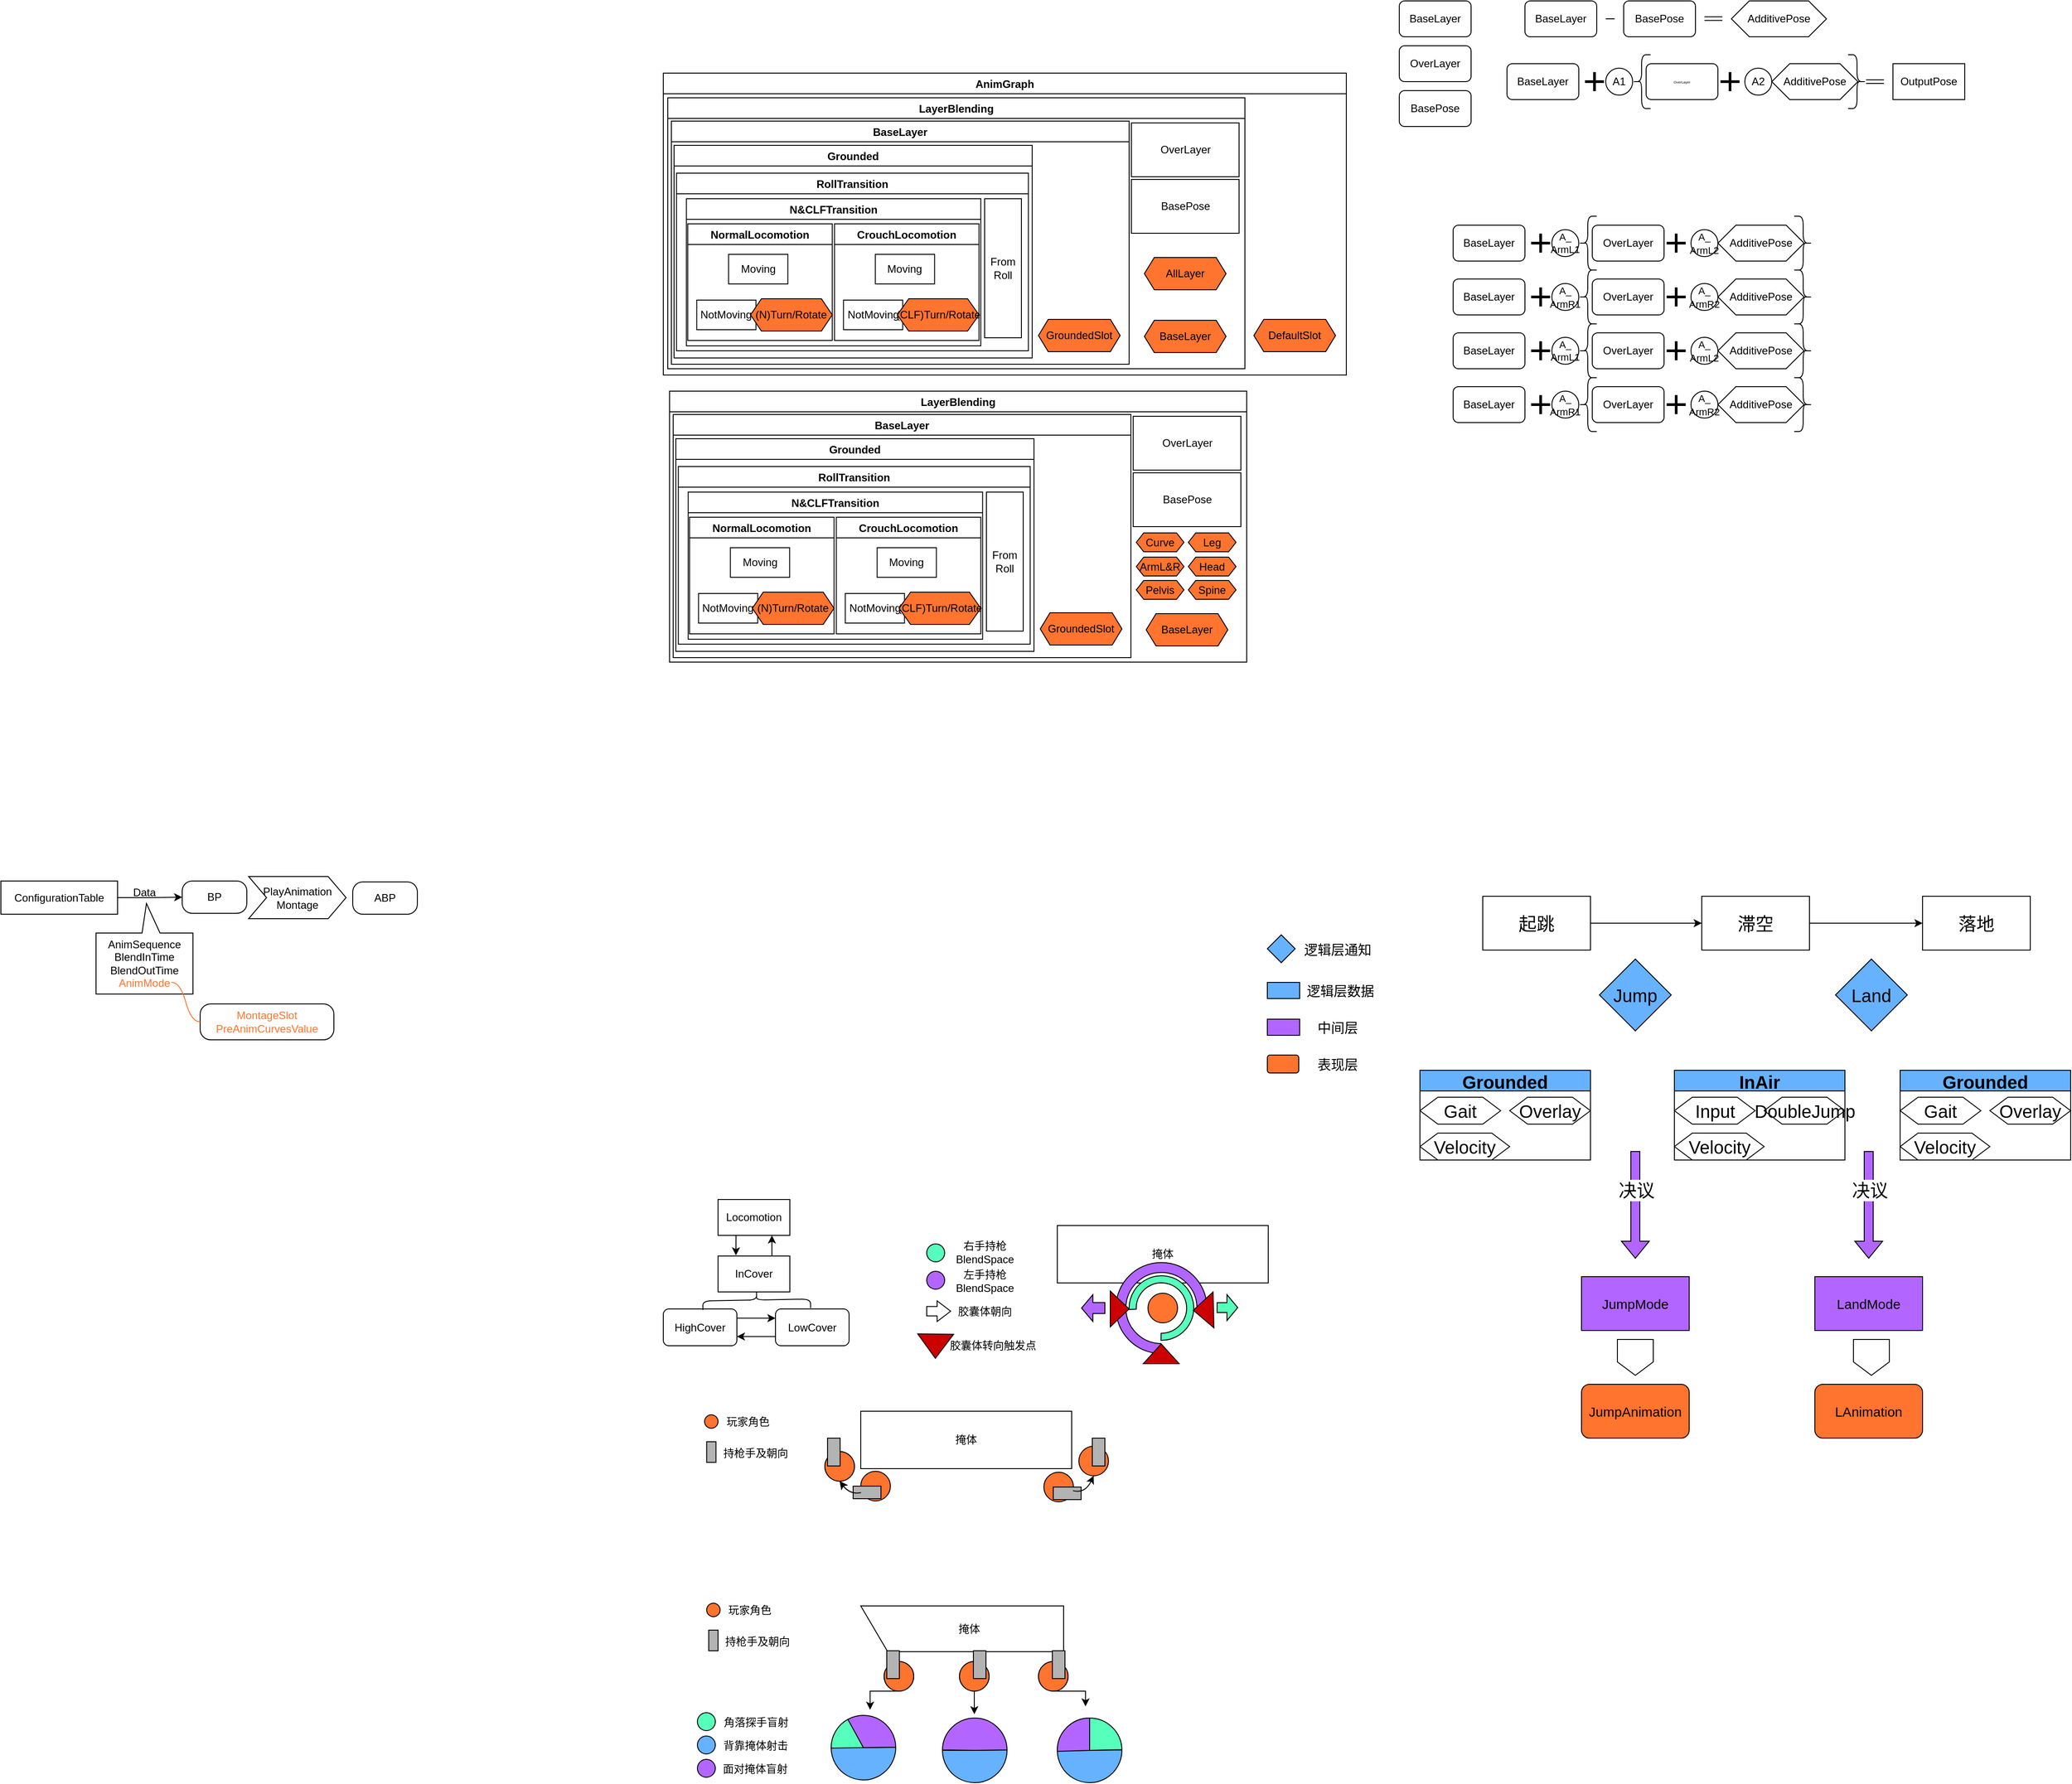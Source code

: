 <mxfile version="17.4.4" type="github">
  <diagram id="vrn0HeVkJkGQ8uHqAP4W" name="Page-1">
    <mxGraphModel dx="2832" dy="641" grid="0" gridSize="10" guides="1" tooltips="1" connect="1" arrows="1" fold="1" page="1" pageScale="1" pageWidth="827" pageHeight="1169" math="0" shadow="0">
      <root>
        <mxCell id="0" />
        <mxCell id="1" parent="0" />
        <mxCell id="hrSe9kSzbhexD2XqMXGz-36" value="" style="shape=manualInput;whiteSpace=wrap;html=1;fillColor=#FFFFFF;rotation=-90;verticalAlign=middle;horizontal=1;" parent="1" vertex="1">
          <mxGeometry x="-462.5" y="1951.5" width="51" height="226" as="geometry" />
        </mxCell>
        <mxCell id="xuFwdp0xskdRImY5IUV7-2" value="BaseLayer" style="rounded=1;whiteSpace=wrap;html=1;" parent="1" vertex="1">
          <mxGeometry x="50" y="250" width="80" height="40" as="geometry" />
        </mxCell>
        <mxCell id="xuFwdp0xskdRImY5IUV7-3" value="OverLayer" style="rounded=1;whiteSpace=wrap;html=1;" parent="1" vertex="1">
          <mxGeometry x="50" y="300" width="80" height="40" as="geometry" />
        </mxCell>
        <mxCell id="xuFwdp0xskdRImY5IUV7-4" value="BasePose" style="rounded=1;whiteSpace=wrap;html=1;" parent="1" vertex="1">
          <mxGeometry x="50" y="350" width="80" height="40" as="geometry" />
        </mxCell>
        <mxCell id="xuFwdp0xskdRImY5IUV7-5" value="BaseLayer" style="rounded=1;whiteSpace=wrap;html=1;" parent="1" vertex="1">
          <mxGeometry x="190" y="250" width="80" height="40" as="geometry" />
        </mxCell>
        <mxCell id="xuFwdp0xskdRImY5IUV7-6" value="BasePose" style="rounded=1;whiteSpace=wrap;html=1;" parent="1" vertex="1">
          <mxGeometry x="300" y="250" width="80" height="40" as="geometry" />
        </mxCell>
        <mxCell id="xuFwdp0xskdRImY5IUV7-7" value="" style="endArrow=none;html=1;rounded=0;" parent="1" edge="1">
          <mxGeometry width="50" height="50" relative="1" as="geometry">
            <mxPoint x="280" y="270" as="sourcePoint" />
            <mxPoint x="290" y="270" as="targetPoint" />
          </mxGeometry>
        </mxCell>
        <mxCell id="xuFwdp0xskdRImY5IUV7-11" value="AdditivePose" style="shape=hexagon;perimeter=hexagonPerimeter2;whiteSpace=wrap;html=1;fixedSize=1;" parent="1" vertex="1">
          <mxGeometry x="420" y="250" width="106" height="40" as="geometry" />
        </mxCell>
        <mxCell id="xuFwdp0xskdRImY5IUV7-12" value="BaseLayer" style="rounded=1;whiteSpace=wrap;html=1;" parent="1" vertex="1">
          <mxGeometry x="170" y="320" width="80" height="40" as="geometry" />
        </mxCell>
        <mxCell id="xuFwdp0xskdRImY5IUV7-13" value="&lt;font style=&quot;font-size: 4px&quot;&gt;OverLayer&lt;/font&gt;" style="rounded=1;whiteSpace=wrap;html=1;fontSize=5;" parent="1" vertex="1">
          <mxGeometry x="325" y="320" width="80" height="40" as="geometry" />
        </mxCell>
        <mxCell id="xuFwdp0xskdRImY5IUV7-14" value="AdditivePose" style="shape=hexagon;perimeter=hexagonPerimeter2;whiteSpace=wrap;html=1;fixedSize=1;" parent="1" vertex="1">
          <mxGeometry x="465" y="320" width="96" height="40" as="geometry" />
        </mxCell>
        <mxCell id="xuFwdp0xskdRImY5IUV7-15" value="" style="shape=umlDestroy;whiteSpace=wrap;html=1;strokeWidth=3;rotation=45;" parent="1" vertex="1">
          <mxGeometry x="411" y="332.5" width="15" height="15" as="geometry" />
        </mxCell>
        <mxCell id="xuFwdp0xskdRImY5IUV7-16" value="" style="shape=umlDestroy;whiteSpace=wrap;html=1;strokeWidth=3;rotation=45;" parent="1" vertex="1">
          <mxGeometry x="260" y="332.5" width="15" height="15" as="geometry" />
        </mxCell>
        <mxCell id="xuFwdp0xskdRImY5IUV7-18" value="" style="shape=link;html=1;rounded=0;" parent="1" edge="1">
          <mxGeometry relative="1" as="geometry">
            <mxPoint x="570" y="340" as="sourcePoint" />
            <mxPoint x="590" y="340" as="targetPoint" />
          </mxGeometry>
        </mxCell>
        <mxCell id="xuFwdp0xskdRImY5IUV7-20" value="" style="shape=link;html=1;rounded=0;" parent="1" edge="1">
          <mxGeometry relative="1" as="geometry">
            <mxPoint x="410" y="269.71" as="sourcePoint" />
            <mxPoint x="390" y="269.71" as="targetPoint" />
          </mxGeometry>
        </mxCell>
        <mxCell id="xuFwdp0xskdRImY5IUV7-22" value="OutputPose" style="rounded=0;whiteSpace=wrap;html=1;" parent="1" vertex="1">
          <mxGeometry x="600" y="320" width="80" height="40" as="geometry" />
        </mxCell>
        <mxCell id="xuFwdp0xskdRImY5IUV7-25" value="" style="shape=curlyBracket;whiteSpace=wrap;html=1;rounded=1;" parent="1" vertex="1">
          <mxGeometry x="310" y="310" width="20" height="60" as="geometry" />
        </mxCell>
        <mxCell id="xuFwdp0xskdRImY5IUV7-26" value="" style="shape=curlyBracket;whiteSpace=wrap;html=1;rounded=1;flipH=1;" parent="1" vertex="1">
          <mxGeometry x="550" y="310" width="20" height="60" as="geometry" />
        </mxCell>
        <mxCell id="xuFwdp0xskdRImY5IUV7-27" value="A1" style="ellipse;whiteSpace=wrap;html=1;aspect=fixed;" parent="1" vertex="1">
          <mxGeometry x="280" y="325" width="30" height="30" as="geometry" />
        </mxCell>
        <mxCell id="xuFwdp0xskdRImY5IUV7-28" value="A2" style="ellipse;whiteSpace=wrap;html=1;aspect=fixed;" parent="1" vertex="1">
          <mxGeometry x="435" y="325" width="30" height="30" as="geometry" />
        </mxCell>
        <mxCell id="xuFwdp0xskdRImY5IUV7-37" value="BaseLayer" style="rounded=1;whiteSpace=wrap;html=1;" parent="1" vertex="1">
          <mxGeometry x="110" y="500" width="80" height="40" as="geometry" />
        </mxCell>
        <mxCell id="xuFwdp0xskdRImY5IUV7-38" value="OverLayer" style="rounded=1;whiteSpace=wrap;html=1;" parent="1" vertex="1">
          <mxGeometry x="265" y="500" width="80" height="40" as="geometry" />
        </mxCell>
        <mxCell id="xuFwdp0xskdRImY5IUV7-39" value="AdditivePose" style="shape=hexagon;perimeter=hexagonPerimeter2;whiteSpace=wrap;html=1;fixedSize=1;" parent="1" vertex="1">
          <mxGeometry x="405" y="500" width="96" height="40" as="geometry" />
        </mxCell>
        <mxCell id="xuFwdp0xskdRImY5IUV7-40" value="" style="shape=umlDestroy;whiteSpace=wrap;html=1;strokeWidth=3;rotation=45;" parent="1" vertex="1">
          <mxGeometry x="351" y="512.5" width="15" height="15" as="geometry" />
        </mxCell>
        <mxCell id="xuFwdp0xskdRImY5IUV7-41" value="" style="shape=umlDestroy;whiteSpace=wrap;html=1;strokeWidth=3;rotation=45;" parent="1" vertex="1">
          <mxGeometry x="200" y="512.5" width="15" height="15" as="geometry" />
        </mxCell>
        <mxCell id="xuFwdp0xskdRImY5IUV7-42" value="" style="shape=curlyBracket;whiteSpace=wrap;html=1;rounded=1;" parent="1" vertex="1">
          <mxGeometry x="250" y="490" width="20" height="60" as="geometry" />
        </mxCell>
        <mxCell id="xuFwdp0xskdRImY5IUV7-43" value="" style="shape=curlyBracket;whiteSpace=wrap;html=1;rounded=1;flipH=1;" parent="1" vertex="1">
          <mxGeometry x="490" y="490" width="20" height="60" as="geometry" />
        </mxCell>
        <mxCell id="xuFwdp0xskdRImY5IUV7-44" value="&lt;p style=&quot;font-size: 11px&quot;&gt;&lt;font style=&quot;font-size: 11px ; line-height: 1&quot;&gt;A_&lt;br style=&quot;font-size: 11px&quot;&gt;&lt;/font&gt;&lt;font style=&quot;font-size: 11px ; line-height: 1&quot;&gt;ArmL1&lt;/font&gt;&lt;/p&gt;" style="ellipse;whiteSpace=wrap;html=1;aspect=fixed;fontSize=9;align=center;" parent="1" vertex="1">
          <mxGeometry x="220" y="505" width="30" height="30" as="geometry" />
        </mxCell>
        <mxCell id="xuFwdp0xskdRImY5IUV7-45" value="&lt;font style=&quot;font-size: 11px ; line-height: 1&quot;&gt;A_&lt;br&gt;&lt;/font&gt;&lt;font style=&quot;font-size: 11px ; line-height: 1&quot;&gt;ArmL2&lt;/font&gt;" style="ellipse;whiteSpace=wrap;html=1;aspect=fixed;" parent="1" vertex="1">
          <mxGeometry x="375" y="505" width="30" height="30" as="geometry" />
        </mxCell>
        <mxCell id="xuFwdp0xskdRImY5IUV7-46" value="BaseLayer" style="rounded=1;whiteSpace=wrap;html=1;" parent="1" vertex="1">
          <mxGeometry x="110" y="560" width="80" height="40" as="geometry" />
        </mxCell>
        <mxCell id="xuFwdp0xskdRImY5IUV7-47" value="OverLayer" style="rounded=1;whiteSpace=wrap;html=1;" parent="1" vertex="1">
          <mxGeometry x="265" y="560" width="80" height="40" as="geometry" />
        </mxCell>
        <mxCell id="xuFwdp0xskdRImY5IUV7-48" value="AdditivePose" style="shape=hexagon;perimeter=hexagonPerimeter2;whiteSpace=wrap;html=1;fixedSize=1;" parent="1" vertex="1">
          <mxGeometry x="405" y="560" width="96" height="40" as="geometry" />
        </mxCell>
        <mxCell id="xuFwdp0xskdRImY5IUV7-49" value="" style="shape=umlDestroy;whiteSpace=wrap;html=1;strokeWidth=3;rotation=45;" parent="1" vertex="1">
          <mxGeometry x="351" y="572.5" width="15" height="15" as="geometry" />
        </mxCell>
        <mxCell id="xuFwdp0xskdRImY5IUV7-50" value="" style="shape=umlDestroy;whiteSpace=wrap;html=1;strokeWidth=3;rotation=45;" parent="1" vertex="1">
          <mxGeometry x="200" y="572.5" width="15" height="15" as="geometry" />
        </mxCell>
        <mxCell id="xuFwdp0xskdRImY5IUV7-51" value="" style="shape=curlyBracket;whiteSpace=wrap;html=1;rounded=1;" parent="1" vertex="1">
          <mxGeometry x="250" y="550" width="20" height="60" as="geometry" />
        </mxCell>
        <mxCell id="xuFwdp0xskdRImY5IUV7-52" value="" style="shape=curlyBracket;whiteSpace=wrap;html=1;rounded=1;flipH=1;" parent="1" vertex="1">
          <mxGeometry x="490" y="550" width="20" height="60" as="geometry" />
        </mxCell>
        <mxCell id="xuFwdp0xskdRImY5IUV7-53" value="&lt;font style=&quot;font-size: 11px ; line-height: 1&quot;&gt;A_&lt;br&gt;&lt;/font&gt;&lt;font style=&quot;font-size: 11px ; line-height: 1&quot;&gt;ArmR1&lt;/font&gt;" style="ellipse;whiteSpace=wrap;html=1;aspect=fixed;" parent="1" vertex="1">
          <mxGeometry x="220" y="565" width="30" height="30" as="geometry" />
        </mxCell>
        <mxCell id="xuFwdp0xskdRImY5IUV7-54" value="&lt;font style=&quot;font-size: 11px ; line-height: 1&quot;&gt;A_&lt;br&gt;&lt;/font&gt;&lt;font style=&quot;font-size: 11px ; line-height: 1&quot;&gt;ArmR2&lt;/font&gt;" style="ellipse;whiteSpace=wrap;html=1;aspect=fixed;" parent="1" vertex="1">
          <mxGeometry x="375" y="565" width="30" height="30" as="geometry" />
        </mxCell>
        <mxCell id="5t36PK5r0zmvd9MRUijt-1" value="BaseLayer" style="rounded=1;whiteSpace=wrap;html=1;" parent="1" vertex="1">
          <mxGeometry x="110" y="620" width="80" height="40" as="geometry" />
        </mxCell>
        <mxCell id="5t36PK5r0zmvd9MRUijt-2" value="OverLayer" style="rounded=1;whiteSpace=wrap;html=1;" parent="1" vertex="1">
          <mxGeometry x="265" y="620" width="80" height="40" as="geometry" />
        </mxCell>
        <mxCell id="5t36PK5r0zmvd9MRUijt-3" value="AdditivePose" style="shape=hexagon;perimeter=hexagonPerimeter2;whiteSpace=wrap;html=1;fixedSize=1;" parent="1" vertex="1">
          <mxGeometry x="405" y="620" width="96" height="40" as="geometry" />
        </mxCell>
        <mxCell id="5t36PK5r0zmvd9MRUijt-4" value="" style="shape=umlDestroy;whiteSpace=wrap;html=1;strokeWidth=3;rotation=45;" parent="1" vertex="1">
          <mxGeometry x="351" y="632.5" width="15" height="15" as="geometry" />
        </mxCell>
        <mxCell id="5t36PK5r0zmvd9MRUijt-5" value="" style="shape=umlDestroy;whiteSpace=wrap;html=1;strokeWidth=3;rotation=45;" parent="1" vertex="1">
          <mxGeometry x="200" y="632.5" width="15" height="15" as="geometry" />
        </mxCell>
        <mxCell id="5t36PK5r0zmvd9MRUijt-6" value="" style="shape=curlyBracket;whiteSpace=wrap;html=1;rounded=1;" parent="1" vertex="1">
          <mxGeometry x="250" y="610" width="20" height="60" as="geometry" />
        </mxCell>
        <mxCell id="5t36PK5r0zmvd9MRUijt-7" value="" style="shape=curlyBracket;whiteSpace=wrap;html=1;rounded=1;flipH=1;" parent="1" vertex="1">
          <mxGeometry x="490" y="610" width="20" height="60" as="geometry" />
        </mxCell>
        <mxCell id="5t36PK5r0zmvd9MRUijt-8" value="&lt;p style=&quot;font-size: 11px&quot;&gt;&lt;font style=&quot;font-size: 11px ; line-height: 1&quot;&gt;A_&lt;br style=&quot;font-size: 11px&quot;&gt;&lt;/font&gt;&lt;font style=&quot;font-size: 11px ; line-height: 1&quot;&gt;ArmL1&lt;/font&gt;&lt;/p&gt;" style="ellipse;whiteSpace=wrap;html=1;aspect=fixed;fontSize=9;align=center;" parent="1" vertex="1">
          <mxGeometry x="220" y="625" width="30" height="30" as="geometry" />
        </mxCell>
        <mxCell id="5t36PK5r0zmvd9MRUijt-9" value="&lt;font style=&quot;font-size: 11px ; line-height: 1&quot;&gt;A_&lt;br&gt;&lt;/font&gt;&lt;font style=&quot;font-size: 11px ; line-height: 1&quot;&gt;ArmL2&lt;/font&gt;" style="ellipse;whiteSpace=wrap;html=1;aspect=fixed;" parent="1" vertex="1">
          <mxGeometry x="375" y="625" width="30" height="30" as="geometry" />
        </mxCell>
        <mxCell id="5t36PK5r0zmvd9MRUijt-10" value="BaseLayer" style="rounded=1;whiteSpace=wrap;html=1;" parent="1" vertex="1">
          <mxGeometry x="110" y="680" width="80" height="40" as="geometry" />
        </mxCell>
        <mxCell id="5t36PK5r0zmvd9MRUijt-11" value="OverLayer" style="rounded=1;whiteSpace=wrap;html=1;" parent="1" vertex="1">
          <mxGeometry x="265" y="680" width="80" height="40" as="geometry" />
        </mxCell>
        <mxCell id="5t36PK5r0zmvd9MRUijt-12" value="AdditivePose" style="shape=hexagon;perimeter=hexagonPerimeter2;whiteSpace=wrap;html=1;fixedSize=1;" parent="1" vertex="1">
          <mxGeometry x="405" y="680" width="96" height="40" as="geometry" />
        </mxCell>
        <mxCell id="5t36PK5r0zmvd9MRUijt-13" value="" style="shape=umlDestroy;whiteSpace=wrap;html=1;strokeWidth=3;rotation=45;" parent="1" vertex="1">
          <mxGeometry x="351" y="692.5" width="15" height="15" as="geometry" />
        </mxCell>
        <mxCell id="5t36PK5r0zmvd9MRUijt-14" value="" style="shape=umlDestroy;whiteSpace=wrap;html=1;strokeWidth=3;rotation=45;" parent="1" vertex="1">
          <mxGeometry x="200" y="692.5" width="15" height="15" as="geometry" />
        </mxCell>
        <mxCell id="5t36PK5r0zmvd9MRUijt-15" value="" style="shape=curlyBracket;whiteSpace=wrap;html=1;rounded=1;" parent="1" vertex="1">
          <mxGeometry x="250" y="670" width="20" height="60" as="geometry" />
        </mxCell>
        <mxCell id="5t36PK5r0zmvd9MRUijt-16" value="" style="shape=curlyBracket;whiteSpace=wrap;html=1;rounded=1;flipH=1;" parent="1" vertex="1">
          <mxGeometry x="490" y="670" width="20" height="60" as="geometry" />
        </mxCell>
        <mxCell id="5t36PK5r0zmvd9MRUijt-17" value="&lt;font style=&quot;font-size: 11px ; line-height: 1&quot;&gt;A_&lt;br&gt;&lt;/font&gt;&lt;font style=&quot;font-size: 11px ; line-height: 1&quot;&gt;ArmR1&lt;/font&gt;" style="ellipse;whiteSpace=wrap;html=1;aspect=fixed;" parent="1" vertex="1">
          <mxGeometry x="220" y="685" width="30" height="30" as="geometry" />
        </mxCell>
        <mxCell id="5t36PK5r0zmvd9MRUijt-18" value="&lt;font style=&quot;font-size: 11px ; line-height: 1&quot;&gt;A_&lt;br&gt;&lt;/font&gt;&lt;font style=&quot;font-size: 11px ; line-height: 1&quot;&gt;ArmR2&lt;/font&gt;" style="ellipse;whiteSpace=wrap;html=1;aspect=fixed;" parent="1" vertex="1">
          <mxGeometry x="375" y="685" width="30" height="30" as="geometry" />
        </mxCell>
        <mxCell id="IGxMuxNKU_5qsN4qUuhu-4" style="edgeStyle=orthogonalEdgeStyle;rounded=0;orthogonalLoop=1;jettySize=auto;html=1;exitX=1;exitY=0.5;exitDx=0;exitDy=0;entryX=0;entryY=0.5;entryDx=0;entryDy=0;fontSize=20;" parent="1" source="IGxMuxNKU_5qsN4qUuhu-1" target="IGxMuxNKU_5qsN4qUuhu-2" edge="1">
          <mxGeometry relative="1" as="geometry" />
        </mxCell>
        <mxCell id="IGxMuxNKU_5qsN4qUuhu-1" value="&lt;font style=&quot;font-size: 20px&quot;&gt;起跳&lt;/font&gt;" style="rounded=0;whiteSpace=wrap;html=1;" parent="1" vertex="1">
          <mxGeometry x="143" y="1248" width="120" height="60" as="geometry" />
        </mxCell>
        <mxCell id="IGxMuxNKU_5qsN4qUuhu-5" style="edgeStyle=orthogonalEdgeStyle;rounded=0;orthogonalLoop=1;jettySize=auto;html=1;exitX=1;exitY=0.5;exitDx=0;exitDy=0;entryX=0;entryY=0.5;entryDx=0;entryDy=0;fontSize=20;" parent="1" source="IGxMuxNKU_5qsN4qUuhu-2" target="IGxMuxNKU_5qsN4qUuhu-3" edge="1">
          <mxGeometry relative="1" as="geometry" />
        </mxCell>
        <mxCell id="IGxMuxNKU_5qsN4qUuhu-2" value="&lt;font style=&quot;font-size: 20px&quot;&gt;滞空&lt;/font&gt;" style="rounded=0;whiteSpace=wrap;html=1;" parent="1" vertex="1">
          <mxGeometry x="387" y="1248" width="120" height="60" as="geometry" />
        </mxCell>
        <mxCell id="IGxMuxNKU_5qsN4qUuhu-3" value="&lt;span style=&quot;font-size: 20px&quot;&gt;落地&lt;/span&gt;" style="rounded=0;whiteSpace=wrap;html=1;" parent="1" vertex="1">
          <mxGeometry x="633" y="1248" width="120" height="60" as="geometry" />
        </mxCell>
        <mxCell id="IGxMuxNKU_5qsN4qUuhu-6" value="Jump" style="rhombus;whiteSpace=wrap;html=1;fontSize=20;fillColor=#66B2FF;" parent="1" vertex="1">
          <mxGeometry x="273" y="1318" width="80" height="80" as="geometry" />
        </mxCell>
        <mxCell id="IGxMuxNKU_5qsN4qUuhu-7" value="Land" style="rhombus;whiteSpace=wrap;html=1;fontSize=20;fillColor=#66B2FF;" parent="1" vertex="1">
          <mxGeometry x="536" y="1318" width="80" height="80" as="geometry" />
        </mxCell>
        <mxCell id="IGxMuxNKU_5qsN4qUuhu-8" value="Grounded" style="swimlane;fontSize=20;fillColor=#66B2FF;" parent="1" vertex="1">
          <mxGeometry x="73" y="1442" width="190" height="100" as="geometry">
            <mxRectangle x="10" y="1340" width="130" height="30" as="alternateBounds" />
          </mxGeometry>
        </mxCell>
        <mxCell id="IGxMuxNKU_5qsN4qUuhu-9" value="Gait" style="shape=hexagon;perimeter=hexagonPerimeter2;whiteSpace=wrap;html=1;fixedSize=1;fontSize=20;" parent="IGxMuxNKU_5qsN4qUuhu-8" vertex="1">
          <mxGeometry y="30" width="90" height="30" as="geometry" />
        </mxCell>
        <mxCell id="IGxMuxNKU_5qsN4qUuhu-12" value="Velocity" style="shape=hexagon;perimeter=hexagonPerimeter2;whiteSpace=wrap;html=1;fixedSize=1;fontSize=20;" parent="IGxMuxNKU_5qsN4qUuhu-8" vertex="1">
          <mxGeometry y="70" width="100" height="30" as="geometry" />
        </mxCell>
        <mxCell id="IGxMuxNKU_5qsN4qUuhu-13" value="Overlay" style="shape=hexagon;perimeter=hexagonPerimeter2;whiteSpace=wrap;html=1;fixedSize=1;fontSize=20;" parent="IGxMuxNKU_5qsN4qUuhu-8" vertex="1">
          <mxGeometry x="100" y="30" width="90" height="30" as="geometry" />
        </mxCell>
        <mxCell id="IGxMuxNKU_5qsN4qUuhu-14" value="InAir" style="swimlane;fontSize=20;fillColor=#66B2FF;" parent="1" vertex="1">
          <mxGeometry x="356.5" y="1442" width="190" height="100" as="geometry">
            <mxRectangle x="10" y="1340" width="130" height="30" as="alternateBounds" />
          </mxGeometry>
        </mxCell>
        <mxCell id="IGxMuxNKU_5qsN4qUuhu-15" value="Input" style="shape=hexagon;perimeter=hexagonPerimeter2;whiteSpace=wrap;html=1;fixedSize=1;fontSize=20;" parent="IGxMuxNKU_5qsN4qUuhu-14" vertex="1">
          <mxGeometry y="30" width="90" height="30" as="geometry" />
        </mxCell>
        <mxCell id="IGxMuxNKU_5qsN4qUuhu-16" value="Velocity" style="shape=hexagon;perimeter=hexagonPerimeter2;whiteSpace=wrap;html=1;fixedSize=1;fontSize=20;" parent="IGxMuxNKU_5qsN4qUuhu-14" vertex="1">
          <mxGeometry y="70" width="100" height="30" as="geometry" />
        </mxCell>
        <mxCell id="IGxMuxNKU_5qsN4qUuhu-17" value="DoubleJump" style="shape=hexagon;perimeter=hexagonPerimeter2;whiteSpace=wrap;html=1;fixedSize=1;fontSize=20;" parent="IGxMuxNKU_5qsN4qUuhu-14" vertex="1">
          <mxGeometry x="100" y="30" width="90" height="30" as="geometry" />
        </mxCell>
        <mxCell id="IGxMuxNKU_5qsN4qUuhu-18" value="Grounded" style="swimlane;fontSize=20;fillColor=#66B2FF;" parent="1" vertex="1">
          <mxGeometry x="608" y="1442" width="190" height="100" as="geometry">
            <mxRectangle x="10" y="1340" width="130" height="30" as="alternateBounds" />
          </mxGeometry>
        </mxCell>
        <mxCell id="IGxMuxNKU_5qsN4qUuhu-19" value="Gait" style="shape=hexagon;perimeter=hexagonPerimeter2;whiteSpace=wrap;html=1;fixedSize=1;fontSize=20;" parent="IGxMuxNKU_5qsN4qUuhu-18" vertex="1">
          <mxGeometry y="30" width="90" height="30" as="geometry" />
        </mxCell>
        <mxCell id="IGxMuxNKU_5qsN4qUuhu-20" value="Velocity" style="shape=hexagon;perimeter=hexagonPerimeter2;whiteSpace=wrap;html=1;fixedSize=1;fontSize=20;" parent="IGxMuxNKU_5qsN4qUuhu-18" vertex="1">
          <mxGeometry y="70" width="100" height="30" as="geometry" />
        </mxCell>
        <mxCell id="IGxMuxNKU_5qsN4qUuhu-21" value="Overlay" style="shape=hexagon;perimeter=hexagonPerimeter2;whiteSpace=wrap;html=1;fixedSize=1;fontSize=20;" parent="IGxMuxNKU_5qsN4qUuhu-18" vertex="1">
          <mxGeometry x="100" y="30" width="90" height="30" as="geometry" />
        </mxCell>
        <mxCell id="IGxMuxNKU_5qsN4qUuhu-22" value="" style="shape=flexArrow;endArrow=classic;html=1;rounded=0;fontSize=20;fillColor=#B266FF;" parent="1" edge="1">
          <mxGeometry width="50" height="50" relative="1" as="geometry">
            <mxPoint x="313" y="1532" as="sourcePoint" />
            <mxPoint x="313" y="1652" as="targetPoint" />
          </mxGeometry>
        </mxCell>
        <mxCell id="IGxMuxNKU_5qsN4qUuhu-23" value="决议" style="edgeLabel;html=1;align=center;verticalAlign=middle;resizable=0;points=[];fontSize=20;" parent="IGxMuxNKU_5qsN4qUuhu-22" vertex="1" connectable="0">
          <mxGeometry x="-0.283" y="1" relative="1" as="geometry">
            <mxPoint as="offset" />
          </mxGeometry>
        </mxCell>
        <mxCell id="IGxMuxNKU_5qsN4qUuhu-24" value="" style="shape=flexArrow;endArrow=classic;html=1;rounded=0;fontSize=20;fillColor=#B266FF;" parent="1" edge="1">
          <mxGeometry width="50" height="50" relative="1" as="geometry">
            <mxPoint x="573" y="1532" as="sourcePoint" />
            <mxPoint x="573" y="1652" as="targetPoint" />
          </mxGeometry>
        </mxCell>
        <mxCell id="IGxMuxNKU_5qsN4qUuhu-25" value="决议" style="edgeLabel;html=1;align=center;verticalAlign=middle;resizable=0;points=[];fontSize=20;" parent="IGxMuxNKU_5qsN4qUuhu-24" vertex="1" connectable="0">
          <mxGeometry x="-0.283" y="1" relative="1" as="geometry">
            <mxPoint as="offset" />
          </mxGeometry>
        </mxCell>
        <mxCell id="IGxMuxNKU_5qsN4qUuhu-26" value="&lt;font style=&quot;font-size: 15px&quot;&gt;JumpMode&lt;/font&gt;" style="rounded=0;whiteSpace=wrap;html=1;fillColor=#B266FF;" parent="1" vertex="1">
          <mxGeometry x="253" y="1672" width="120" height="60" as="geometry" />
        </mxCell>
        <mxCell id="IGxMuxNKU_5qsN4qUuhu-27" value="&lt;font style=&quot;font-size: 15px&quot;&gt;LandMode&lt;/font&gt;" style="rounded=0;whiteSpace=wrap;html=1;fillColor=#B266FF;" parent="1" vertex="1">
          <mxGeometry x="513" y="1672" width="120" height="60" as="geometry" />
        </mxCell>
        <mxCell id="IGxMuxNKU_5qsN4qUuhu-28" value="" style="shape=offPageConnector;whiteSpace=wrap;html=1;fontSize=15;" parent="1" vertex="1">
          <mxGeometry x="293" y="1742" width="40" height="40" as="geometry" />
        </mxCell>
        <mxCell id="IGxMuxNKU_5qsN4qUuhu-29" value="" style="shape=offPageConnector;whiteSpace=wrap;html=1;fontSize=15;" parent="1" vertex="1">
          <mxGeometry x="556" y="1742" width="40" height="40" as="geometry" />
        </mxCell>
        <mxCell id="IGxMuxNKU_5qsN4qUuhu-30" value="JumpAnimation" style="rounded=1;whiteSpace=wrap;html=1;fontSize=15;fillColor=#FF742E;" parent="1" vertex="1">
          <mxGeometry x="253" y="1792" width="120" height="60" as="geometry" />
        </mxCell>
        <mxCell id="IGxMuxNKU_5qsN4qUuhu-31" value="LAnimation" style="rounded=1;whiteSpace=wrap;html=1;fontSize=15;fillColor=#FF742E;" parent="1" vertex="1">
          <mxGeometry x="513" y="1792" width="120" height="60" as="geometry" />
        </mxCell>
        <mxCell id="IGxMuxNKU_5qsN4qUuhu-32" value="" style="rhombus;whiteSpace=wrap;html=1;fontSize=15;fillColor=#66B2FF;" parent="1" vertex="1">
          <mxGeometry x="-97" y="1291" width="31" height="31" as="geometry" />
        </mxCell>
        <mxCell id="IGxMuxNKU_5qsN4qUuhu-33" value="逻辑层通知" style="text;html=1;strokeColor=none;fillColor=none;align=center;verticalAlign=middle;whiteSpace=wrap;rounded=0;fontSize=15;" parent="1" vertex="1">
          <mxGeometry x="-69" y="1292" width="101" height="30" as="geometry" />
        </mxCell>
        <mxCell id="IGxMuxNKU_5qsN4qUuhu-34" value="" style="rounded=0;whiteSpace=wrap;html=1;fontSize=15;fillColor=#66B2FF;" parent="1" vertex="1">
          <mxGeometry x="-97" y="1344" width="36" height="18" as="geometry" />
        </mxCell>
        <mxCell id="IGxMuxNKU_5qsN4qUuhu-35" value="逻辑层数据" style="text;html=1;strokeColor=none;fillColor=none;align=center;verticalAlign=middle;whiteSpace=wrap;rounded=0;fontSize=15;" parent="1" vertex="1">
          <mxGeometry x="-66" y="1338" width="101" height="30" as="geometry" />
        </mxCell>
        <mxCell id="IGxMuxNKU_5qsN4qUuhu-37" value="" style="rounded=0;whiteSpace=wrap;html=1;fontSize=15;fillColor=#B266FF;" parent="1" vertex="1">
          <mxGeometry x="-97" y="1385" width="36" height="18" as="geometry" />
        </mxCell>
        <mxCell id="IGxMuxNKU_5qsN4qUuhu-38" value="中间层" style="text;html=1;strokeColor=none;fillColor=none;align=center;verticalAlign=middle;whiteSpace=wrap;rounded=0;fontSize=15;" parent="1" vertex="1">
          <mxGeometry x="-69" y="1379" width="101" height="30" as="geometry" />
        </mxCell>
        <mxCell id="IGxMuxNKU_5qsN4qUuhu-39" value="" style="rounded=1;whiteSpace=wrap;html=1;fontSize=15;fillColor=#FF742E;" parent="1" vertex="1">
          <mxGeometry x="-97" y="1425" width="35" height="20" as="geometry" />
        </mxCell>
        <mxCell id="IGxMuxNKU_5qsN4qUuhu-40" value="表现层" style="text;html=1;strokeColor=none;fillColor=none;align=center;verticalAlign=middle;whiteSpace=wrap;rounded=0;fontSize=15;" parent="1" vertex="1">
          <mxGeometry x="-69" y="1420" width="101" height="30" as="geometry" />
        </mxCell>
        <mxCell id="hrSe9kSzbhexD2XqMXGz-7" style="edgeStyle=orthogonalEdgeStyle;rounded=0;orthogonalLoop=1;jettySize=auto;html=1;exitX=0.25;exitY=1;exitDx=0;exitDy=0;" parent="1" source="hrSe9kSzbhexD2XqMXGz-1" edge="1">
          <mxGeometry relative="1" as="geometry">
            <mxPoint x="-689.069" y="1648.345" as="targetPoint" />
          </mxGeometry>
        </mxCell>
        <mxCell id="hrSe9kSzbhexD2XqMXGz-1" value="Locomotion" style="rounded=0;whiteSpace=wrap;html=1;" parent="1" vertex="1">
          <mxGeometry x="-709" y="1586" width="80" height="40" as="geometry" />
        </mxCell>
        <mxCell id="hrSe9kSzbhexD2XqMXGz-8" style="edgeStyle=orthogonalEdgeStyle;rounded=0;orthogonalLoop=1;jettySize=auto;html=1;exitX=0.75;exitY=0;exitDx=0;exitDy=0;entryX=0.75;entryY=1;entryDx=0;entryDy=0;" parent="1" source="hrSe9kSzbhexD2XqMXGz-3" target="hrSe9kSzbhexD2XqMXGz-1" edge="1">
          <mxGeometry relative="1" as="geometry" />
        </mxCell>
        <mxCell id="hrSe9kSzbhexD2XqMXGz-3" value="InCover" style="rounded=0;whiteSpace=wrap;html=1;" parent="1" vertex="1">
          <mxGeometry x="-709" y="1649" width="80" height="40" as="geometry" />
        </mxCell>
        <mxCell id="hrSe9kSzbhexD2XqMXGz-10" style="edgeStyle=orthogonalEdgeStyle;rounded=0;orthogonalLoop=1;jettySize=auto;html=1;exitX=1;exitY=0.25;exitDx=0;exitDy=0;entryX=0;entryY=0.25;entryDx=0;entryDy=0;" parent="1" source="hrSe9kSzbhexD2XqMXGz-4" target="hrSe9kSzbhexD2XqMXGz-5" edge="1">
          <mxGeometry relative="1" as="geometry" />
        </mxCell>
        <mxCell id="hrSe9kSzbhexD2XqMXGz-4" value="HighCover" style="rounded=1;whiteSpace=wrap;html=1;" parent="1" vertex="1">
          <mxGeometry x="-770" y="1708" width="82" height="41" as="geometry" />
        </mxCell>
        <mxCell id="hrSe9kSzbhexD2XqMXGz-11" style="edgeStyle=orthogonalEdgeStyle;rounded=0;orthogonalLoop=1;jettySize=auto;html=1;exitX=0;exitY=0.75;exitDx=0;exitDy=0;entryX=1;entryY=0.75;entryDx=0;entryDy=0;" parent="1" source="hrSe9kSzbhexD2XqMXGz-5" target="hrSe9kSzbhexD2XqMXGz-4" edge="1">
          <mxGeometry relative="1" as="geometry" />
        </mxCell>
        <mxCell id="hrSe9kSzbhexD2XqMXGz-5" value="LowCover" style="rounded=1;whiteSpace=wrap;html=1;" parent="1" vertex="1">
          <mxGeometry x="-645" y="1708" width="82" height="41" as="geometry" />
        </mxCell>
        <mxCell id="hrSe9kSzbhexD2XqMXGz-9" value="" style="shape=curlyBracket;whiteSpace=wrap;html=1;rounded=1;flipH=1;rotation=-91;" parent="1" vertex="1">
          <mxGeometry x="-676" y="1638" width="20" height="120" as="geometry" />
        </mxCell>
        <mxCell id="hrSe9kSzbhexD2XqMXGz-12" value="掩体" style="rounded=0;whiteSpace=wrap;html=1;" parent="1" vertex="1">
          <mxGeometry x="-550" y="1822" width="235" height="64" as="geometry" />
        </mxCell>
        <mxCell id="hrSe9kSzbhexD2XqMXGz-13" value="" style="ellipse;whiteSpace=wrap;html=1;aspect=fixed;fillColor=#FF742E;" parent="1" vertex="1">
          <mxGeometry x="-550" y="1889" width="33" height="33" as="geometry" />
        </mxCell>
        <mxCell id="hrSe9kSzbhexD2XqMXGz-14" value="" style="ellipse;whiteSpace=wrap;html=1;aspect=fixed;" parent="1" vertex="1">
          <mxGeometry x="-590" y="1867" width="33" height="33" as="geometry" />
        </mxCell>
        <mxCell id="hrSe9kSzbhexD2XqMXGz-15" value="" style="curved=1;endArrow=classic;html=1;rounded=0;exitX=0.009;exitY=0.721;exitDx=0;exitDy=0;entryX=0.5;entryY=1;entryDx=0;entryDy=0;exitPerimeter=0;" parent="1" source="hrSe9kSzbhexD2XqMXGz-13" target="hrSe9kSzbhexD2XqMXGz-14" edge="1">
          <mxGeometry width="50" height="50" relative="1" as="geometry">
            <mxPoint x="-429" y="1871" as="sourcePoint" />
            <mxPoint x="-379" y="1821" as="targetPoint" />
            <Array as="points">
              <mxPoint x="-562" y="1915" />
            </Array>
          </mxGeometry>
        </mxCell>
        <mxCell id="hrSe9kSzbhexD2XqMXGz-17" value="" style="ellipse;whiteSpace=wrap;html=1;aspect=fixed;fillColor=#FF742E;" parent="1" vertex="1">
          <mxGeometry x="-590" y="1867" width="33" height="33" as="geometry" />
        </mxCell>
        <mxCell id="hrSe9kSzbhexD2XqMXGz-18" value="" style="ellipse;whiteSpace=wrap;html=1;aspect=fixed;fillColor=#FF742E;" parent="1" vertex="1">
          <mxGeometry x="-307" y="1861" width="33" height="33" as="geometry" />
        </mxCell>
        <mxCell id="hrSe9kSzbhexD2XqMXGz-20" value="" style="ellipse;whiteSpace=wrap;html=1;aspect=fixed;fillColor=#FF742E;" parent="1" vertex="1">
          <mxGeometry x="-346" y="1890" width="33" height="33" as="geometry" />
        </mxCell>
        <mxCell id="hrSe9kSzbhexD2XqMXGz-21" value="" style="rounded=0;whiteSpace=wrap;html=1;" parent="1" vertex="1">
          <mxGeometry x="-587" y="1852" width="14" height="31" as="geometry" />
        </mxCell>
        <mxCell id="hrSe9kSzbhexD2XqMXGz-22" value="" style="rounded=0;whiteSpace=wrap;html=1;rotation=-90;fillColor=#B3B3B3;" parent="1" vertex="1">
          <mxGeometry x="-550" y="1897" width="14" height="31" as="geometry" />
        </mxCell>
        <mxCell id="hrSe9kSzbhexD2XqMXGz-16" value="" style="curved=1;endArrow=classic;html=1;rounded=0;exitX=0.009;exitY=0.721;exitDx=0;exitDy=0;entryX=0.5;entryY=1;entryDx=0;entryDy=0;exitPerimeter=0;" parent="1" target="hrSe9kSzbhexD2XqMXGz-17" edge="1">
          <mxGeometry width="50" height="50" relative="1" as="geometry">
            <mxPoint x="-549.703" y="1912.793" as="sourcePoint" />
            <mxPoint x="-379" y="1821" as="targetPoint" />
            <Array as="points">
              <mxPoint x="-562" y="1915" />
            </Array>
          </mxGeometry>
        </mxCell>
        <mxCell id="hrSe9kSzbhexD2XqMXGz-23" value="" style="rounded=0;whiteSpace=wrap;html=1;fillColor=#B3B3B3;" parent="1" vertex="1">
          <mxGeometry x="-587" y="1852" width="14" height="31" as="geometry" />
        </mxCell>
        <mxCell id="hrSe9kSzbhexD2XqMXGz-24" value="" style="rounded=0;whiteSpace=wrap;html=1;fillColor=#B3B3B3;" parent="1" vertex="1">
          <mxGeometry x="-292" y="1852" width="14" height="31" as="geometry" />
        </mxCell>
        <mxCell id="hrSe9kSzbhexD2XqMXGz-25" value="" style="rounded=0;whiteSpace=wrap;html=1;rotation=90;fillColor=#B3B3B3;" parent="1" vertex="1">
          <mxGeometry x="-327" y="1898" width="14" height="31" as="geometry" />
        </mxCell>
        <mxCell id="hrSe9kSzbhexD2XqMXGz-19" value="" style="curved=1;endArrow=classic;html=1;rounded=0;entryX=0.5;entryY=1;entryDx=0;entryDy=0;" parent="1" source="hrSe9kSzbhexD2XqMXGz-20" target="hrSe9kSzbhexD2XqMXGz-18" edge="1">
          <mxGeometry width="50" height="50" relative="1" as="geometry">
            <mxPoint x="-306.703" y="1941.793" as="sourcePoint" />
            <mxPoint x="-136" y="1850" as="targetPoint" />
            <Array as="points">
              <mxPoint x="-300" y="1914" />
            </Array>
          </mxGeometry>
        </mxCell>
        <mxCell id="hrSe9kSzbhexD2XqMXGz-26" value="" style="ellipse;whiteSpace=wrap;html=1;aspect=fixed;fillColor=#FF742E;" parent="1" vertex="1">
          <mxGeometry x="-724" y="1826" width="15" height="15" as="geometry" />
        </mxCell>
        <mxCell id="hrSe9kSzbhexD2XqMXGz-27" value="玩家角色" style="text;html=1;strokeColor=none;fillColor=none;align=center;verticalAlign=middle;whiteSpace=wrap;rounded=0;" parent="1" vertex="1">
          <mxGeometry x="-709" y="1824" width="67" height="19" as="geometry" />
        </mxCell>
        <mxCell id="hrSe9kSzbhexD2XqMXGz-28" value="" style="rounded=0;whiteSpace=wrap;html=1;fillColor=#B3B3B3;" parent="1" vertex="1">
          <mxGeometry x="-721.69" y="1856" width="10.39" height="23" as="geometry" />
        </mxCell>
        <mxCell id="hrSe9kSzbhexD2XqMXGz-29" value="持枪手及朝向" style="text;html=1;strokeColor=none;fillColor=none;align=center;verticalAlign=middle;whiteSpace=wrap;rounded=0;" parent="1" vertex="1">
          <mxGeometry x="-709" y="1859" width="84" height="19" as="geometry" />
        </mxCell>
        <mxCell id="hrSe9kSzbhexD2XqMXGz-31" value="" style="ellipse;whiteSpace=wrap;html=1;aspect=fixed;" parent="1" vertex="1">
          <mxGeometry x="-352" y="2101" width="33" height="33" as="geometry" />
        </mxCell>
        <mxCell id="hrSe9kSzbhexD2XqMXGz-61" style="edgeStyle=orthogonalEdgeStyle;rounded=0;orthogonalLoop=1;jettySize=auto;html=1;exitX=0.5;exitY=1;exitDx=0;exitDy=0;" parent="1" source="hrSe9kSzbhexD2XqMXGz-32" edge="1">
          <mxGeometry relative="1" as="geometry">
            <mxPoint x="-299.575" y="2151.057" as="targetPoint" />
          </mxGeometry>
        </mxCell>
        <mxCell id="hrSe9kSzbhexD2XqMXGz-32" value="" style="ellipse;whiteSpace=wrap;html=1;aspect=fixed;fillColor=#FF742E;" parent="1" vertex="1">
          <mxGeometry x="-352" y="2101" width="33" height="33" as="geometry" />
        </mxCell>
        <mxCell id="hrSe9kSzbhexD2XqMXGz-34" value="" style="rounded=0;whiteSpace=wrap;html=1;fillColor=#B3B3B3;" parent="1" vertex="1">
          <mxGeometry x="-336.5" y="2089" width="14" height="31" as="geometry" />
        </mxCell>
        <mxCell id="hrSe9kSzbhexD2XqMXGz-37" value="掩体" style="text;html=1;strokeColor=none;fillColor=none;align=center;verticalAlign=middle;whiteSpace=wrap;rounded=0;" parent="1" vertex="1">
          <mxGeometry x="-459" y="2049.5" width="60" height="30" as="geometry" />
        </mxCell>
        <mxCell id="hrSe9kSzbhexD2XqMXGz-38" value="" style="ellipse;whiteSpace=wrap;html=1;aspect=fixed;" parent="1" vertex="1">
          <mxGeometry x="-440" y="2101" width="33" height="33" as="geometry" />
        </mxCell>
        <mxCell id="hrSe9kSzbhexD2XqMXGz-60" style="edgeStyle=orthogonalEdgeStyle;rounded=0;orthogonalLoop=1;jettySize=auto;html=1;exitX=0.5;exitY=1;exitDx=0;exitDy=0;" parent="1" source="hrSe9kSzbhexD2XqMXGz-39" edge="1">
          <mxGeometry relative="1" as="geometry">
            <mxPoint x="-423.483" y="2159.793" as="targetPoint" />
          </mxGeometry>
        </mxCell>
        <mxCell id="hrSe9kSzbhexD2XqMXGz-39" value="" style="ellipse;whiteSpace=wrap;html=1;aspect=fixed;fillColor=#FF742E;" parent="1" vertex="1">
          <mxGeometry x="-440" y="2101" width="33" height="33" as="geometry" />
        </mxCell>
        <mxCell id="hrSe9kSzbhexD2XqMXGz-40" value="" style="rounded=0;whiteSpace=wrap;html=1;fillColor=#B3B3B3;" parent="1" vertex="1">
          <mxGeometry x="-424.5" y="2089" width="14" height="31" as="geometry" />
        </mxCell>
        <mxCell id="hrSe9kSzbhexD2XqMXGz-41" value="" style="ellipse;whiteSpace=wrap;html=1;aspect=fixed;" parent="1" vertex="1">
          <mxGeometry x="-524" y="2101" width="33" height="33" as="geometry" />
        </mxCell>
        <mxCell id="hrSe9kSzbhexD2XqMXGz-59" style="edgeStyle=orthogonalEdgeStyle;rounded=0;orthogonalLoop=1;jettySize=auto;html=1;exitX=0.5;exitY=1;exitDx=0;exitDy=0;" parent="1" source="hrSe9kSzbhexD2XqMXGz-42" edge="1">
          <mxGeometry relative="1" as="geometry">
            <mxPoint x="-539.575" y="2154.736" as="targetPoint" />
          </mxGeometry>
        </mxCell>
        <mxCell id="hrSe9kSzbhexD2XqMXGz-42" value="" style="ellipse;whiteSpace=wrap;html=1;aspect=fixed;fillColor=#FF742E;" parent="1" vertex="1">
          <mxGeometry x="-524" y="2101" width="33" height="33" as="geometry" />
        </mxCell>
        <mxCell id="hrSe9kSzbhexD2XqMXGz-43" value="" style="rounded=0;whiteSpace=wrap;html=1;fillColor=#B3B3B3;" parent="1" vertex="1">
          <mxGeometry x="-521" y="2089" width="14" height="31" as="geometry" />
        </mxCell>
        <mxCell id="hrSe9kSzbhexD2XqMXGz-46" value="" style="verticalLabelPosition=bottom;verticalAlign=top;html=1;shape=mxgraph.basic.pie;startAngle=0.248;endAngle=0.75;fillColor=#66B2FF;" parent="1" vertex="1">
          <mxGeometry x="-583" y="2161" width="72" height="72" as="geometry" />
        </mxCell>
        <mxCell id="hrSe9kSzbhexD2XqMXGz-48" value="" style="verticalLabelPosition=bottom;verticalAlign=top;html=1;shape=mxgraph.basic.pie;startAngle=0.748;endAngle=0.922;fillColor=#57FFBC;" parent="1" vertex="1">
          <mxGeometry x="-583" y="2161" width="72" height="72" as="geometry" />
        </mxCell>
        <mxCell id="hrSe9kSzbhexD2XqMXGz-49" value="" style="verticalLabelPosition=bottom;verticalAlign=top;html=1;shape=mxgraph.basic.pie;startAngle=0.92;endAngle=0.248;fillColor=#B266FF;" parent="1" vertex="1">
          <mxGeometry x="-583" y="2161" width="72" height="72" as="geometry" />
        </mxCell>
        <mxCell id="hrSe9kSzbhexD2XqMXGz-53" value="" style="verticalLabelPosition=bottom;verticalAlign=top;html=1;shape=mxgraph.basic.pie;startAngle=0.248;endAngle=0.75;fillColor=#66B2FF;" parent="1" vertex="1">
          <mxGeometry x="-459" y="2164" width="72" height="72" as="geometry" />
        </mxCell>
        <mxCell id="hrSe9kSzbhexD2XqMXGz-55" value="" style="verticalLabelPosition=bottom;verticalAlign=top;html=1;shape=mxgraph.basic.pie;startAngle=0.752;endAngle=0.248;fillColor=#B266FF;" parent="1" vertex="1">
          <mxGeometry x="-459" y="2164" width="72" height="72" as="geometry" />
        </mxCell>
        <mxCell id="hrSe9kSzbhexD2XqMXGz-56" value="" style="verticalLabelPosition=bottom;verticalAlign=top;html=1;shape=mxgraph.basic.pie;startAngle=0.248;endAngle=0.75;fillColor=#66B2FF;" parent="1" vertex="1">
          <mxGeometry x="-331" y="2164" width="72" height="72" as="geometry" />
        </mxCell>
        <mxCell id="hrSe9kSzbhexD2XqMXGz-57" value="" style="verticalLabelPosition=bottom;verticalAlign=top;html=1;shape=mxgraph.basic.pie;startAngle=0.748;endAngle=0.246;fillColor=#57FFBC;" parent="1" vertex="1">
          <mxGeometry x="-331" y="2164" width="72" height="72" as="geometry" />
        </mxCell>
        <mxCell id="hrSe9kSzbhexD2XqMXGz-58" value="" style="verticalLabelPosition=bottom;verticalAlign=top;html=1;shape=mxgraph.basic.pie;startAngle=0.745;endAngle=0;fillColor=#B266FF;" parent="1" vertex="1">
          <mxGeometry x="-331" y="2164" width="72" height="72" as="geometry" />
        </mxCell>
        <mxCell id="hrSe9kSzbhexD2XqMXGz-62" value="" style="ellipse;whiteSpace=wrap;html=1;aspect=fixed;fillColor=#FF742E;" parent="1" vertex="1">
          <mxGeometry x="-721.69" y="2036" width="15" height="15" as="geometry" />
        </mxCell>
        <mxCell id="hrSe9kSzbhexD2XqMXGz-63" value="玩家角色" style="text;html=1;strokeColor=none;fillColor=none;align=center;verticalAlign=middle;whiteSpace=wrap;rounded=0;" parent="1" vertex="1">
          <mxGeometry x="-706.69" y="2034" width="67" height="19" as="geometry" />
        </mxCell>
        <mxCell id="hrSe9kSzbhexD2XqMXGz-64" value="" style="rounded=0;whiteSpace=wrap;html=1;fillColor=#B3B3B3;" parent="1" vertex="1">
          <mxGeometry x="-719.38" y="2066" width="10.39" height="23" as="geometry" />
        </mxCell>
        <mxCell id="hrSe9kSzbhexD2XqMXGz-65" value="持枪手及朝向" style="text;html=1;strokeColor=none;fillColor=none;align=center;verticalAlign=middle;whiteSpace=wrap;rounded=0;" parent="1" vertex="1">
          <mxGeometry x="-706.69" y="2069" width="84" height="19" as="geometry" />
        </mxCell>
        <mxCell id="hrSe9kSzbhexD2XqMXGz-66" value="" style="ellipse;whiteSpace=wrap;html=1;aspect=fixed;fillColor=#57FFBC;" parent="1" vertex="1">
          <mxGeometry x="-732" y="2158" width="20" height="20" as="geometry" />
        </mxCell>
        <mxCell id="hrSe9kSzbhexD2XqMXGz-67" value="角落探手盲射" style="text;html=1;strokeColor=none;fillColor=none;align=center;verticalAlign=middle;whiteSpace=wrap;rounded=0;" parent="1" vertex="1">
          <mxGeometry x="-709.5" y="2159" width="84.5" height="19" as="geometry" />
        </mxCell>
        <mxCell id="hrSe9kSzbhexD2XqMXGz-68" value="" style="ellipse;whiteSpace=wrap;html=1;aspect=fixed;fillColor=#66B2FF;" parent="1" vertex="1">
          <mxGeometry x="-732" y="2184" width="20" height="20" as="geometry" />
        </mxCell>
        <mxCell id="hrSe9kSzbhexD2XqMXGz-69" value="背靠掩体射击" style="text;html=1;strokeColor=none;fillColor=none;align=center;verticalAlign=middle;whiteSpace=wrap;rounded=0;" parent="1" vertex="1">
          <mxGeometry x="-709.5" y="2185" width="83.5" height="19" as="geometry" />
        </mxCell>
        <mxCell id="hrSe9kSzbhexD2XqMXGz-70" value="" style="ellipse;whiteSpace=wrap;html=1;aspect=fixed;fillColor=#B266FF;" parent="1" vertex="1">
          <mxGeometry x="-732" y="2210" width="20" height="20" as="geometry" />
        </mxCell>
        <mxCell id="hrSe9kSzbhexD2XqMXGz-71" value="面对掩体盲射" style="text;html=1;strokeColor=none;fillColor=none;align=center;verticalAlign=middle;whiteSpace=wrap;rounded=0;" parent="1" vertex="1">
          <mxGeometry x="-709.5" y="2211" width="82.5" height="19" as="geometry" />
        </mxCell>
        <mxCell id="hrSe9kSzbhexD2XqMXGz-74" value="掩体" style="rounded=0;whiteSpace=wrap;html=1;" parent="1" vertex="1">
          <mxGeometry x="-331" y="1615" width="235" height="64" as="geometry" />
        </mxCell>
        <mxCell id="hrSe9kSzbhexD2XqMXGz-75" value="" style="ellipse;whiteSpace=wrap;html=1;aspect=fixed;fillColor=#FF742E;" parent="1" vertex="1">
          <mxGeometry x="-230" y="1690.5" width="33" height="33" as="geometry" />
        </mxCell>
        <mxCell id="hrSe9kSzbhexD2XqMXGz-76" value="" style="rounded=0;whiteSpace=wrap;html=1;fillColor=#B3B3B3;" parent="1" vertex="1">
          <mxGeometry x="-292" y="1852" width="14" height="31" as="geometry" />
        </mxCell>
        <mxCell id="hrSe9kSzbhexD2XqMXGz-78" value="" style="verticalLabelPosition=bottom;verticalAlign=top;html=1;shape=mxgraph.basic.partConcEllipse;startAngle=0.503;endAngle=0.248;arcWidth=0.22;fillColor=#B266FF;" parent="1" vertex="1">
          <mxGeometry x="-265.75" y="1656.25" width="101.5" height="101.5" as="geometry" />
        </mxCell>
        <mxCell id="hrSe9kSzbhexD2XqMXGz-79" value="" style="html=1;shadow=0;dashed=0;align=center;verticalAlign=middle;shape=mxgraph.arrows2.arrow;dy=0.59;dx=12.63;flipH=1;notch=0;fillColor=#B266FF;" parent="1" vertex="1">
          <mxGeometry x="-304" y="1692" width="26" height="30" as="geometry" />
        </mxCell>
        <mxCell id="hrSe9kSzbhexD2XqMXGz-81" value="" style="shape=singleArrow;whiteSpace=wrap;html=1;arrowWidth=0.381;arrowSize=0.522;fillColor=#57FFBC;shadow=0;dashed=0;" parent="1" vertex="1">
          <mxGeometry x="-153" y="1692" width="23" height="29" as="geometry" />
        </mxCell>
        <mxCell id="hrSe9kSzbhexD2XqMXGz-83" value="" style="verticalLabelPosition=bottom;verticalAlign=top;html=1;shape=mxgraph.basic.partConcEllipse;startAngle=0.243;endAngle=0.002;arcWidth=0.22;fillColor=#57FFBC;rotation=-180;" parent="1" vertex="1">
          <mxGeometry x="-251" y="1671" width="72" height="72" as="geometry" />
        </mxCell>
        <mxCell id="hrSe9kSzbhexD2XqMXGz-84" value="" style="ellipse;whiteSpace=wrap;html=1;aspect=fixed;fillColor=#57FFBC;" parent="1" vertex="1">
          <mxGeometry x="-476.5" y="1635.5" width="20" height="20" as="geometry" />
        </mxCell>
        <mxCell id="hrSe9kSzbhexD2XqMXGz-85" value="右手持枪BlendSpace" style="text;html=1;strokeColor=none;fillColor=none;align=center;verticalAlign=middle;whiteSpace=wrap;rounded=0;" parent="1" vertex="1">
          <mxGeometry x="-454" y="1635.5" width="84.5" height="19" as="geometry" />
        </mxCell>
        <mxCell id="hrSe9kSzbhexD2XqMXGz-86" value="" style="ellipse;whiteSpace=wrap;html=1;aspect=fixed;fillColor=#B266FF;" parent="1" vertex="1">
          <mxGeometry x="-476.5" y="1666" width="20" height="20" as="geometry" />
        </mxCell>
        <mxCell id="hrSe9kSzbhexD2XqMXGz-87" value="左手持枪&lt;br&gt;BlendSpace" style="text;html=1;strokeColor=none;fillColor=none;align=center;verticalAlign=middle;whiteSpace=wrap;rounded=0;" parent="1" vertex="1">
          <mxGeometry x="-454" y="1667" width="84.5" height="19" as="geometry" />
        </mxCell>
        <mxCell id="hrSe9kSzbhexD2XqMXGz-88" value="" style="html=1;shadow=0;dashed=0;align=center;verticalAlign=middle;shape=mxgraph.arrows2.arrow;dy=0.54;dx=15.09;notch=0;fillColor=#FFFFFF;" parent="1" vertex="1">
          <mxGeometry x="-476.5" y="1699" width="26.68" height="23" as="geometry" />
        </mxCell>
        <mxCell id="hrSe9kSzbhexD2XqMXGz-90" value="胶囊体朝向" style="text;html=1;strokeColor=none;fillColor=none;align=center;verticalAlign=middle;whiteSpace=wrap;rounded=0;" parent="1" vertex="1">
          <mxGeometry x="-454" y="1701" width="84.5" height="19" as="geometry" />
        </mxCell>
        <mxCell id="hrSe9kSzbhexD2XqMXGz-91" value="" style="shape=mxgraph.arrows2.wedgeArrow;html=1;fillColor=#CC0000;bendable=0;rounded=0;" parent="1" edge="1">
          <mxGeometry width="100" height="100" relative="1" as="geometry">
            <mxPoint x="-466.53" y="1736" as="sourcePoint" />
            <mxPoint x="-466.84" y="1763" as="targetPoint" />
          </mxGeometry>
        </mxCell>
        <mxCell id="hrSe9kSzbhexD2XqMXGz-92" value="胶囊体转向触发点" style="text;html=1;strokeColor=none;fillColor=none;align=center;verticalAlign=middle;whiteSpace=wrap;rounded=0;" parent="1" vertex="1">
          <mxGeometry x="-454" y="1739" width="103" height="19" as="geometry" />
        </mxCell>
        <mxCell id="hrSe9kSzbhexD2XqMXGz-93" value="" style="shape=mxgraph.arrows2.wedgeArrow;html=1;fillColor=#CC0000;bendable=0;rounded=0;" parent="1" edge="1">
          <mxGeometry width="100" height="100" relative="1" as="geometry">
            <mxPoint x="-272" y="1708" as="sourcePoint" />
            <mxPoint x="-251.0" y="1708" as="targetPoint" />
          </mxGeometry>
        </mxCell>
        <mxCell id="hrSe9kSzbhexD2XqMXGz-94" value="" style="shape=mxgraph.arrows2.wedgeArrow;html=1;fillColor=#CC0000;bendable=0;rounded=0;" parent="1" edge="1">
          <mxGeometry width="100" height="100" relative="1" as="geometry">
            <mxPoint x="-215.24" y="1769" as="sourcePoint" />
            <mxPoint x="-215.24" y="1747" as="targetPoint" />
          </mxGeometry>
        </mxCell>
        <mxCell id="hrSe9kSzbhexD2XqMXGz-96" value="" style="shape=mxgraph.arrows2.wedgeArrow;html=1;fillColor=#CC0000;bendable=0;rounded=0;entryX=0.007;entryY=0.465;entryDx=0;entryDy=0;entryPerimeter=0;" parent="1" target="hrSe9kSzbhexD2XqMXGz-83" edge="1">
          <mxGeometry width="100" height="100" relative="1" as="geometry">
            <mxPoint x="-157" y="1709" as="sourcePoint" />
            <mxPoint x="-159" y="1687" as="targetPoint" />
          </mxGeometry>
        </mxCell>
        <mxCell id="pdff-RQaaYX98S_n7TW7-17" value="BaseLayer" style="swimlane;fillColor=#FFFFFF;" parent="1" vertex="1">
          <mxGeometry x="-759" y="711" width="510" height="271" as="geometry" />
        </mxCell>
        <mxCell id="pdff-RQaaYX98S_n7TW7-11" value="Grounded" style="swimlane;fillColor=#FFFFFF;" parent="pdff-RQaaYX98S_n7TW7-17" vertex="1">
          <mxGeometry x="3" y="27" width="399" height="237" as="geometry" />
        </mxCell>
        <mxCell id="pdff-RQaaYX98S_n7TW7-12" value="RollTransition" style="swimlane;fillColor=#FFFFFF;" parent="pdff-RQaaYX98S_n7TW7-11" vertex="1">
          <mxGeometry x="2.75" y="31" width="392" height="198" as="geometry" />
        </mxCell>
        <mxCell id="pdff-RQaaYX98S_n7TW7-13" value="N&amp;CLFTransition" style="swimlane;fillColor=#FFFFFF;" parent="pdff-RQaaYX98S_n7TW7-12" vertex="1">
          <mxGeometry x="11" y="28.5" width="328" height="164" as="geometry" />
        </mxCell>
        <mxCell id="pdff-RQaaYX98S_n7TW7-2" value="NormalLocomotion" style="swimlane;" parent="pdff-RQaaYX98S_n7TW7-13" vertex="1">
          <mxGeometry x="1.5" y="28" width="161" height="130" as="geometry" />
        </mxCell>
        <mxCell id="pdff-RQaaYX98S_n7TW7-3" value="NotMoving" style="rounded=0;whiteSpace=wrap;html=1;" parent="pdff-RQaaYX98S_n7TW7-2" vertex="1">
          <mxGeometry x="10" y="85" width="66" height="33" as="geometry" />
        </mxCell>
        <mxCell id="pdff-RQaaYX98S_n7TW7-4" value="Moving" style="rounded=0;whiteSpace=wrap;html=1;" parent="pdff-RQaaYX98S_n7TW7-2" vertex="1">
          <mxGeometry x="45.5" y="34" width="66" height="33" as="geometry" />
        </mxCell>
        <mxCell id="pdff-RQaaYX98S_n7TW7-6" value="(N)Turn/Rotate" style="shape=hexagon;perimeter=hexagonPerimeter2;whiteSpace=wrap;html=1;fixedSize=1;fillColor=#FF742E;size=12.095;" parent="pdff-RQaaYX98S_n7TW7-2" vertex="1">
          <mxGeometry x="70" y="83.5" width="91" height="36" as="geometry" />
        </mxCell>
        <mxCell id="pdff-RQaaYX98S_n7TW7-7" value="CrouchLocomotion" style="swimlane;" parent="pdff-RQaaYX98S_n7TW7-13" vertex="1">
          <mxGeometry x="165" y="28" width="161" height="130" as="geometry" />
        </mxCell>
        <mxCell id="pdff-RQaaYX98S_n7TW7-8" value="NotMoving" style="rounded=0;whiteSpace=wrap;html=1;" parent="pdff-RQaaYX98S_n7TW7-7" vertex="1">
          <mxGeometry x="10" y="85" width="66" height="33" as="geometry" />
        </mxCell>
        <mxCell id="pdff-RQaaYX98S_n7TW7-9" value="Moving" style="rounded=0;whiteSpace=wrap;html=1;" parent="pdff-RQaaYX98S_n7TW7-7" vertex="1">
          <mxGeometry x="45.5" y="34" width="66" height="33" as="geometry" />
        </mxCell>
        <mxCell id="pdff-RQaaYX98S_n7TW7-10" value="(CLF)Turn/Rotate" style="shape=hexagon;perimeter=hexagonPerimeter2;whiteSpace=wrap;html=1;fixedSize=1;fillColor=#FF742E;size=12.733;" parent="pdff-RQaaYX98S_n7TW7-7" vertex="1">
          <mxGeometry x="70" y="83.5" width="91" height="36" as="geometry" />
        </mxCell>
        <mxCell id="pdff-RQaaYX98S_n7TW7-18" value="From&lt;br&gt;Roll" style="rounded=0;whiteSpace=wrap;html=1;fillColor=#FFFFFF;" parent="pdff-RQaaYX98S_n7TW7-12" vertex="1">
          <mxGeometry x="343.25" y="28.5" width="41" height="155" as="geometry" />
        </mxCell>
        <mxCell id="pdff-RQaaYX98S_n7TW7-16" value="GroundedSlot" style="shape=hexagon;perimeter=hexagonPerimeter2;whiteSpace=wrap;html=1;fixedSize=1;fillColor=#FF742E;size=10.885;" parent="pdff-RQaaYX98S_n7TW7-17" vertex="1">
          <mxGeometry x="409.0" y="221" width="91" height="36" as="geometry" />
        </mxCell>
        <mxCell id="pdff-RQaaYX98S_n7TW7-19" value="LayerBlending" style="swimlane;fillColor=#FFFFFF;" parent="1" vertex="1">
          <mxGeometry x="-763" y="685" width="643" height="302" as="geometry" />
        </mxCell>
        <mxCell id="pdff-RQaaYX98S_n7TW7-20" value="OverLayer" style="rounded=0;whiteSpace=wrap;html=1;fillColor=#FFFFFF;" parent="pdff-RQaaYX98S_n7TW7-19" vertex="1">
          <mxGeometry x="516.5" y="28" width="120" height="60" as="geometry" />
        </mxCell>
        <mxCell id="pdff-RQaaYX98S_n7TW7-21" value="BasePose" style="rounded=0;whiteSpace=wrap;html=1;fillColor=#FFFFFF;" parent="pdff-RQaaYX98S_n7TW7-19" vertex="1">
          <mxGeometry x="516.5" y="91" width="120" height="60" as="geometry" />
        </mxCell>
        <mxCell id="pdff-RQaaYX98S_n7TW7-22" value="BaseLayer" style="shape=hexagon;perimeter=hexagonPerimeter2;whiteSpace=wrap;html=1;fixedSize=1;fillColor=#FF742E;size=11.046;" parent="pdff-RQaaYX98S_n7TW7-19" vertex="1">
          <mxGeometry x="531" y="248" width="91" height="36" as="geometry" />
        </mxCell>
        <mxCell id="pdff-RQaaYX98S_n7TW7-23" value="Curve" style="shape=hexagon;perimeter=hexagonPerimeter2;whiteSpace=wrap;html=1;fixedSize=1;fillColor=#FF742E;size=8.253;" parent="pdff-RQaaYX98S_n7TW7-19" vertex="1">
          <mxGeometry x="520" y="158" width="53.09" height="21" as="geometry" />
        </mxCell>
        <mxCell id="pdff-RQaaYX98S_n7TW7-29" value="Leg" style="shape=hexagon;perimeter=hexagonPerimeter2;whiteSpace=wrap;html=1;fixedSize=1;fillColor=#FF742E;size=8.253;" parent="pdff-RQaaYX98S_n7TW7-19" vertex="1">
          <mxGeometry x="578" y="158" width="53.09" height="21" as="geometry" />
        </mxCell>
        <mxCell id="pdff-RQaaYX98S_n7TW7-30" value="ArmL&amp;amp;R" style="shape=hexagon;perimeter=hexagonPerimeter2;whiteSpace=wrap;html=1;fixedSize=1;fillColor=#FF742E;size=8.253;" parent="pdff-RQaaYX98S_n7TW7-19" vertex="1">
          <mxGeometry x="520" y="185" width="53.09" height="21" as="geometry" />
        </mxCell>
        <mxCell id="pdff-RQaaYX98S_n7TW7-31" value="Head" style="shape=hexagon;perimeter=hexagonPerimeter2;whiteSpace=wrap;html=1;fixedSize=1;fillColor=#FF742E;size=8.253;" parent="pdff-RQaaYX98S_n7TW7-19" vertex="1">
          <mxGeometry x="578" y="185" width="53.09" height="21" as="geometry" />
        </mxCell>
        <mxCell id="pdff-RQaaYX98S_n7TW7-32" value="Pelvis" style="shape=hexagon;perimeter=hexagonPerimeter2;whiteSpace=wrap;html=1;fixedSize=1;fillColor=#FF742E;size=8.253;" parent="pdff-RQaaYX98S_n7TW7-19" vertex="1">
          <mxGeometry x="520" y="211" width="53.09" height="21" as="geometry" />
        </mxCell>
        <mxCell id="pdff-RQaaYX98S_n7TW7-33" value="Spine" style="shape=hexagon;perimeter=hexagonPerimeter2;whiteSpace=wrap;html=1;fixedSize=1;fillColor=#FF742E;size=8.253;" parent="pdff-RQaaYX98S_n7TW7-19" vertex="1">
          <mxGeometry x="578" y="211" width="53.09" height="21" as="geometry" />
        </mxCell>
        <mxCell id="pdff-RQaaYX98S_n7TW7-35" value="BaseLayer" style="swimlane;fillColor=#FFFFFF;" parent="1" vertex="1">
          <mxGeometry x="-761" y="384" width="510" height="271" as="geometry" />
        </mxCell>
        <mxCell id="pdff-RQaaYX98S_n7TW7-36" value="Grounded" style="swimlane;fillColor=#FFFFFF;" parent="pdff-RQaaYX98S_n7TW7-35" vertex="1">
          <mxGeometry x="3" y="27" width="399" height="237" as="geometry" />
        </mxCell>
        <mxCell id="pdff-RQaaYX98S_n7TW7-37" value="RollTransition" style="swimlane;fillColor=#FFFFFF;" parent="pdff-RQaaYX98S_n7TW7-36" vertex="1">
          <mxGeometry x="2.75" y="31" width="392" height="198" as="geometry" />
        </mxCell>
        <mxCell id="pdff-RQaaYX98S_n7TW7-38" value="N&amp;CLFTransition" style="swimlane;fillColor=#FFFFFF;" parent="pdff-RQaaYX98S_n7TW7-37" vertex="1">
          <mxGeometry x="11" y="28.5" width="328" height="164" as="geometry" />
        </mxCell>
        <mxCell id="pdff-RQaaYX98S_n7TW7-39" value="NormalLocomotion" style="swimlane;" parent="pdff-RQaaYX98S_n7TW7-38" vertex="1">
          <mxGeometry x="1.5" y="28" width="161" height="130" as="geometry" />
        </mxCell>
        <mxCell id="pdff-RQaaYX98S_n7TW7-40" value="NotMoving" style="rounded=0;whiteSpace=wrap;html=1;" parent="pdff-RQaaYX98S_n7TW7-39" vertex="1">
          <mxGeometry x="10" y="85" width="66" height="33" as="geometry" />
        </mxCell>
        <mxCell id="pdff-RQaaYX98S_n7TW7-41" value="Moving" style="rounded=0;whiteSpace=wrap;html=1;" parent="pdff-RQaaYX98S_n7TW7-39" vertex="1">
          <mxGeometry x="45.5" y="34" width="66" height="33" as="geometry" />
        </mxCell>
        <mxCell id="pdff-RQaaYX98S_n7TW7-42" value="(N)Turn/Rotate" style="shape=hexagon;perimeter=hexagonPerimeter2;whiteSpace=wrap;html=1;fixedSize=1;fillColor=#FF742E;size=12.095;" parent="pdff-RQaaYX98S_n7TW7-39" vertex="1">
          <mxGeometry x="70" y="83.5" width="91" height="36" as="geometry" />
        </mxCell>
        <mxCell id="pdff-RQaaYX98S_n7TW7-43" value="CrouchLocomotion" style="swimlane;" parent="pdff-RQaaYX98S_n7TW7-38" vertex="1">
          <mxGeometry x="165" y="28" width="161" height="130" as="geometry" />
        </mxCell>
        <mxCell id="pdff-RQaaYX98S_n7TW7-44" value="NotMoving" style="rounded=0;whiteSpace=wrap;html=1;" parent="pdff-RQaaYX98S_n7TW7-43" vertex="1">
          <mxGeometry x="10" y="85" width="66" height="33" as="geometry" />
        </mxCell>
        <mxCell id="pdff-RQaaYX98S_n7TW7-45" value="Moving" style="rounded=0;whiteSpace=wrap;html=1;" parent="pdff-RQaaYX98S_n7TW7-43" vertex="1">
          <mxGeometry x="45.5" y="34" width="66" height="33" as="geometry" />
        </mxCell>
        <mxCell id="pdff-RQaaYX98S_n7TW7-46" value="(CLF)Turn/Rotate" style="shape=hexagon;perimeter=hexagonPerimeter2;whiteSpace=wrap;html=1;fixedSize=1;fillColor=#FF742E;size=12.733;" parent="pdff-RQaaYX98S_n7TW7-43" vertex="1">
          <mxGeometry x="70" y="83.5" width="91" height="36" as="geometry" />
        </mxCell>
        <mxCell id="pdff-RQaaYX98S_n7TW7-47" value="From&lt;br&gt;Roll" style="rounded=0;whiteSpace=wrap;html=1;fillColor=#FFFFFF;" parent="pdff-RQaaYX98S_n7TW7-37" vertex="1">
          <mxGeometry x="343.25" y="28.5" width="41" height="155" as="geometry" />
        </mxCell>
        <mxCell id="pdff-RQaaYX98S_n7TW7-48" value="GroundedSlot" style="shape=hexagon;perimeter=hexagonPerimeter2;whiteSpace=wrap;html=1;fixedSize=1;fillColor=#FF742E;size=10.885;" parent="pdff-RQaaYX98S_n7TW7-35" vertex="1">
          <mxGeometry x="409.0" y="221" width="91" height="36" as="geometry" />
        </mxCell>
        <mxCell id="pdff-RQaaYX98S_n7TW7-49" value="LayerBlending" style="swimlane;fillColor=#FFFFFF;" parent="1" vertex="1">
          <mxGeometry x="-765" y="358" width="643" height="302" as="geometry" />
        </mxCell>
        <mxCell id="pdff-RQaaYX98S_n7TW7-50" value="OverLayer" style="rounded=0;whiteSpace=wrap;html=1;fillColor=#FFFFFF;" parent="pdff-RQaaYX98S_n7TW7-49" vertex="1">
          <mxGeometry x="516.5" y="28" width="120" height="60" as="geometry" />
        </mxCell>
        <mxCell id="pdff-RQaaYX98S_n7TW7-51" value="BasePose" style="rounded=0;whiteSpace=wrap;html=1;fillColor=#FFFFFF;" parent="pdff-RQaaYX98S_n7TW7-49" vertex="1">
          <mxGeometry x="516.5" y="91" width="120" height="60" as="geometry" />
        </mxCell>
        <mxCell id="pdff-RQaaYX98S_n7TW7-52" value="BaseLayer" style="shape=hexagon;perimeter=hexagonPerimeter2;whiteSpace=wrap;html=1;fixedSize=1;fillColor=#FF742E;size=11.046;" parent="pdff-RQaaYX98S_n7TW7-49" vertex="1">
          <mxGeometry x="531" y="248" width="91" height="36" as="geometry" />
        </mxCell>
        <mxCell id="pdff-RQaaYX98S_n7TW7-59" value="AllLayer" style="shape=hexagon;perimeter=hexagonPerimeter2;whiteSpace=wrap;html=1;fixedSize=1;fillColor=#FF742E;size=11.046;" parent="pdff-RQaaYX98S_n7TW7-49" vertex="1">
          <mxGeometry x="531" y="178" width="91" height="36" as="geometry" />
        </mxCell>
        <mxCell id="pdff-RQaaYX98S_n7TW7-60" value="DefaultSlot" style="shape=hexagon;perimeter=hexagonPerimeter2;whiteSpace=wrap;html=1;fixedSize=1;fillColor=#FF742E;size=11.046;" parent="1" vertex="1">
          <mxGeometry x="-112" y="605" width="91" height="36" as="geometry" />
        </mxCell>
        <mxCell id="pdff-RQaaYX98S_n7TW7-61" value="AnimGraph" style="swimlane;fillColor=#FFFFFF;" parent="1" vertex="1">
          <mxGeometry x="-770" y="330.5" width="761" height="336.5" as="geometry" />
        </mxCell>
        <mxCell id="WTTFl1a1mRHjGbbjwPZn-4" value="BP" style="rounded=1;whiteSpace=wrap;html=1;arcSize=31;" vertex="1" parent="1">
          <mxGeometry x="-1306" y="1231" width="72" height="36" as="geometry" />
        </mxCell>
        <mxCell id="WTTFl1a1mRHjGbbjwPZn-6" style="edgeStyle=orthogonalEdgeStyle;rounded=0;orthogonalLoop=1;jettySize=auto;html=1;exitX=1;exitY=0.5;exitDx=0;exitDy=0;entryX=0;entryY=0.5;entryDx=0;entryDy=0;" edge="1" parent="1" source="WTTFl1a1mRHjGbbjwPZn-5" target="WTTFl1a1mRHjGbbjwPZn-4">
          <mxGeometry relative="1" as="geometry" />
        </mxCell>
        <mxCell id="WTTFl1a1mRHjGbbjwPZn-5" value="ConfigurationTable" style="rounded=0;whiteSpace=wrap;html=1;" vertex="1" parent="1">
          <mxGeometry x="-1508" y="1231" width="130" height="37" as="geometry" />
        </mxCell>
        <mxCell id="WTTFl1a1mRHjGbbjwPZn-7" value="Data" style="text;html=1;strokeColor=none;fillColor=none;align=center;verticalAlign=middle;whiteSpace=wrap;rounded=0;" vertex="1" parent="1">
          <mxGeometry x="-1378" y="1229" width="60" height="30" as="geometry" />
        </mxCell>
        <mxCell id="WTTFl1a1mRHjGbbjwPZn-9" value="ABP" style="rounded=1;whiteSpace=wrap;html=1;arcSize=31;" vertex="1" parent="1">
          <mxGeometry x="-1116" y="1232" width="72" height="36" as="geometry" />
        </mxCell>
        <mxCell id="WTTFl1a1mRHjGbbjwPZn-10" value="" style="shape=callout;whiteSpace=wrap;html=1;perimeter=calloutPerimeter;position2=0.48;size=33;position=0.34;rotation=-180;" vertex="1" parent="1">
          <mxGeometry x="-1402" y="1256" width="108" height="101" as="geometry" />
        </mxCell>
        <mxCell id="WTTFl1a1mRHjGbbjwPZn-11" value="AnimSequence&lt;br&gt;BlendInTime&lt;br&gt;BlendOutTime&lt;br&gt;&lt;font color=&quot;#ff742e&quot;&gt;AnimMode&lt;/font&gt;" style="text;html=1;strokeColor=none;fillColor=none;align=center;verticalAlign=middle;whiteSpace=wrap;rounded=0;" vertex="1" parent="1">
          <mxGeometry x="-1378" y="1308" width="60" height="30" as="geometry" />
        </mxCell>
        <mxCell id="WTTFl1a1mRHjGbbjwPZn-14" value="MontageSlot&lt;br&gt;PreAnimCurvesValue&lt;br&gt;" style="whiteSpace=wrap;html=1;rounded=1;arcSize=29;align=center;verticalAlign=middle;strokeWidth=1;autosize=1;spacing=4;treeFolding=1;treeMoving=1;newEdgeStyle={&quot;edgeStyle&quot;:&quot;entityRelationEdgeStyle&quot;,&quot;startArrow&quot;:&quot;none&quot;,&quot;endArrow&quot;:&quot;none&quot;,&quot;segment&quot;:10,&quot;curved&quot;:1};fontColor=#FF742E;" vertex="1" parent="1">
          <mxGeometry x="-1286" y="1368" width="149" height="40" as="geometry" />
        </mxCell>
        <mxCell id="WTTFl1a1mRHjGbbjwPZn-15" value="" style="edgeStyle=entityRelationEdgeStyle;startArrow=none;endArrow=none;segment=10;curved=1;rounded=0;fontColor=#FF742E;exitX=0.177;exitY=-0.039;exitDx=0;exitDy=0;exitPerimeter=0;strokeColor=#FF742E;" edge="1" target="WTTFl1a1mRHjGbbjwPZn-14" parent="1">
          <mxGeometry relative="1" as="geometry">
            <mxPoint x="-1317.996" y="1343.999" as="sourcePoint" />
          </mxGeometry>
        </mxCell>
        <mxCell id="WTTFl1a1mRHjGbbjwPZn-16" value="&lt;font color=&quot;#000000&quot;&gt;PlayAnimation&lt;br&gt;Montage&lt;/font&gt;" style="shape=step;perimeter=stepPerimeter;whiteSpace=wrap;html=1;fixedSize=1;fontColor=#FF742E;strokeColor=#000000;fillColor=#FFFFFF;" vertex="1" parent="1">
          <mxGeometry x="-1232" y="1226" width="108.59" height="47" as="geometry" />
        </mxCell>
      </root>
    </mxGraphModel>
  </diagram>
</mxfile>
